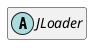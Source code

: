 @startuml
set namespaceSeparator \\
hide members
hide << alias >> circle

abstract class JLoader
@enduml
